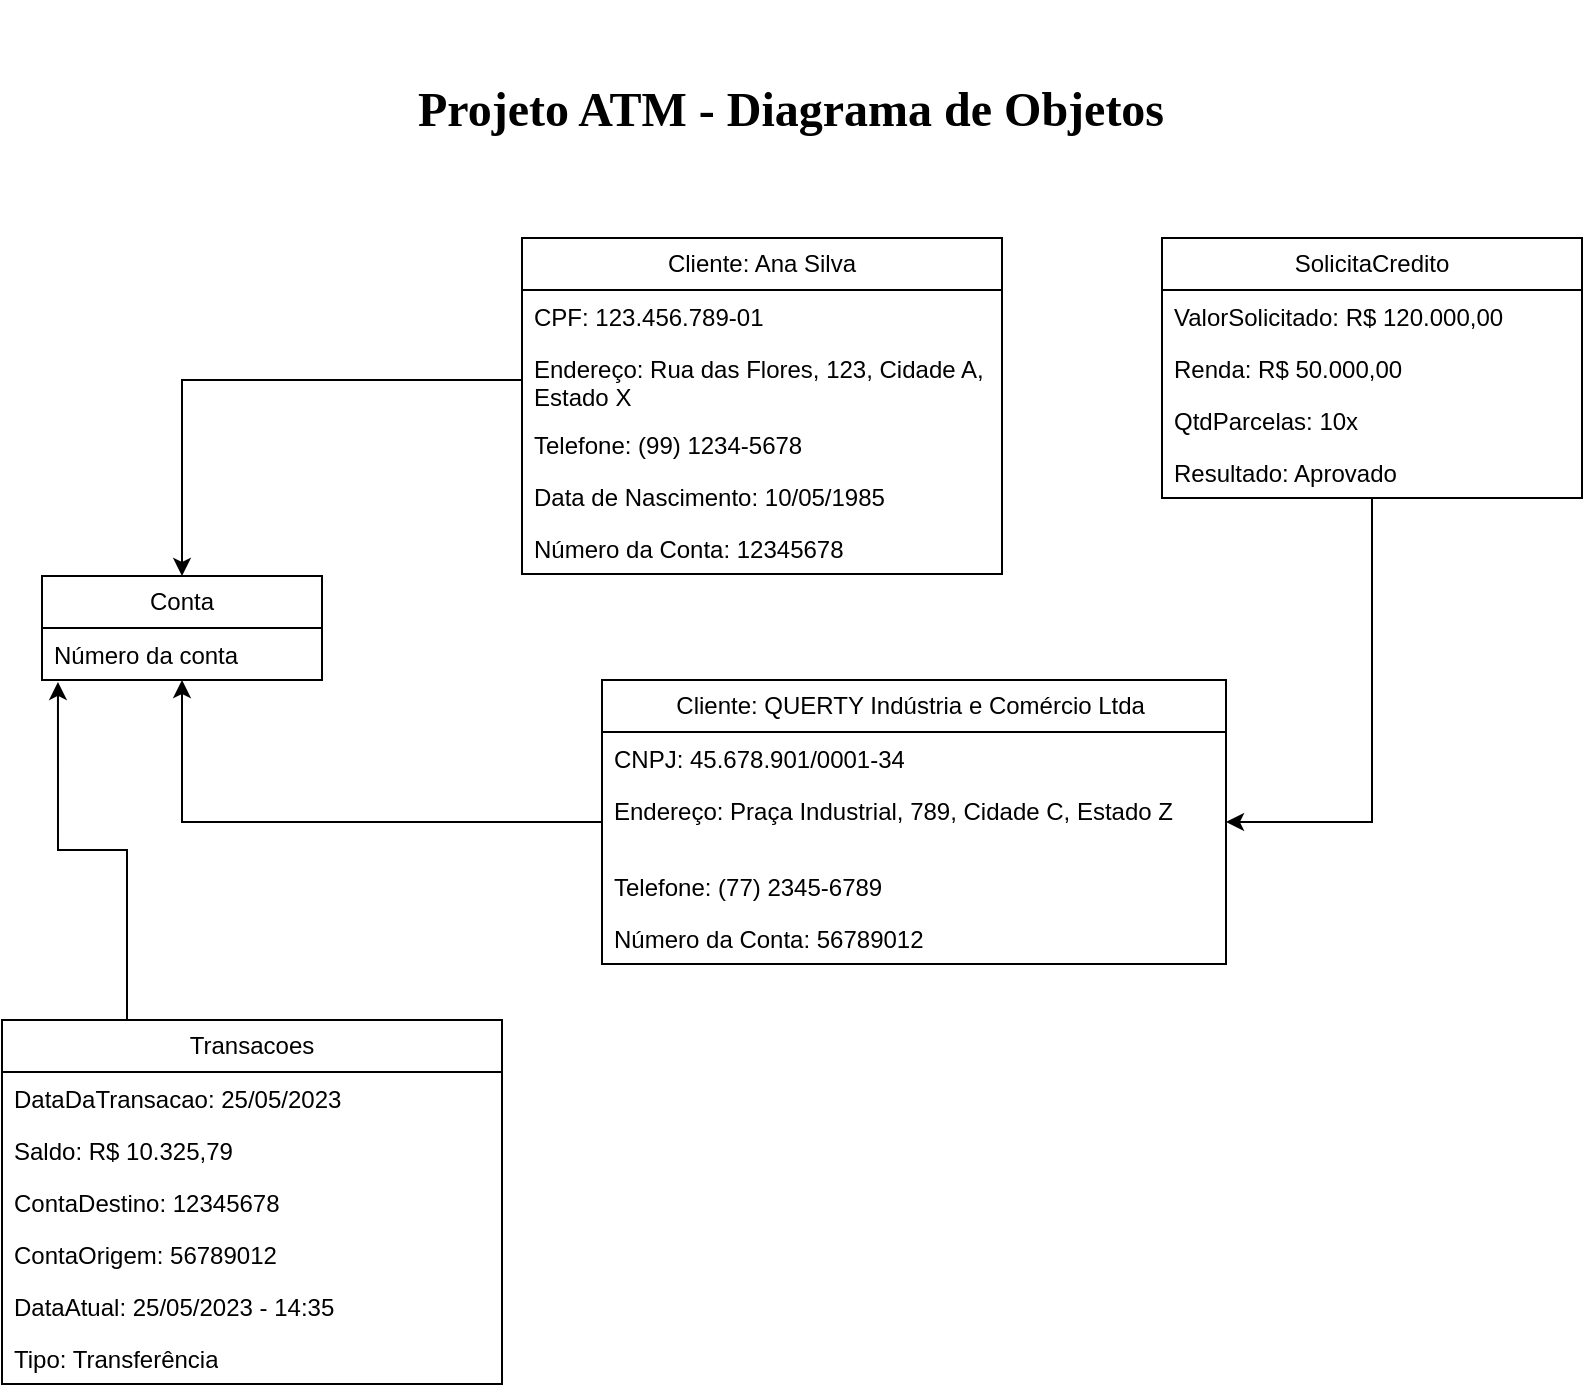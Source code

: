 <mxfile version="21.3.3" type="github">
  <diagram name="Página-1" id="adhc-KstXMqRdrv42Fe_">
    <mxGraphModel dx="1046" dy="439" grid="1" gridSize="10" guides="1" tooltips="1" connect="1" arrows="1" fold="1" page="1" pageScale="1" pageWidth="827" pageHeight="1169" math="0" shadow="0">
      <root>
        <mxCell id="0" />
        <mxCell id="1" parent="0" />
        <mxCell id="uddF3iHvP1fZJk8_ECZJ-1" value="Cliente: Ana Silva " style="swimlane;fontStyle=0;childLayout=stackLayout;horizontal=1;startSize=26;fillColor=none;horizontalStack=0;resizeParent=1;resizeParentMax=0;resizeLast=0;collapsible=1;marginBottom=0;whiteSpace=wrap;html=1;" vertex="1" parent="1">
          <mxGeometry x="280" y="159" width="240" height="168" as="geometry" />
        </mxCell>
        <mxCell id="uddF3iHvP1fZJk8_ECZJ-2" value="CPF: 123.456.789-01" style="text;strokeColor=none;fillColor=none;align=left;verticalAlign=top;spacingLeft=4;spacingRight=4;overflow=hidden;rotatable=0;points=[[0,0.5],[1,0.5]];portConstraint=eastwest;whiteSpace=wrap;html=1;" vertex="1" parent="uddF3iHvP1fZJk8_ECZJ-1">
          <mxGeometry y="26" width="240" height="26" as="geometry" />
        </mxCell>
        <mxCell id="uddF3iHvP1fZJk8_ECZJ-3" value="Endereço: Rua das Flores, 123, Cidade A, Estado X" style="text;strokeColor=none;fillColor=none;align=left;verticalAlign=top;spacingLeft=4;spacingRight=4;overflow=hidden;rotatable=0;points=[[0,0.5],[1,0.5]];portConstraint=eastwest;whiteSpace=wrap;html=1;" vertex="1" parent="uddF3iHvP1fZJk8_ECZJ-1">
          <mxGeometry y="52" width="240" height="38" as="geometry" />
        </mxCell>
        <mxCell id="uddF3iHvP1fZJk8_ECZJ-4" value="Telefone: (99) 1234-5678" style="text;strokeColor=none;fillColor=none;align=left;verticalAlign=top;spacingLeft=4;spacingRight=4;overflow=hidden;rotatable=0;points=[[0,0.5],[1,0.5]];portConstraint=eastwest;whiteSpace=wrap;html=1;" vertex="1" parent="uddF3iHvP1fZJk8_ECZJ-1">
          <mxGeometry y="90" width="240" height="26" as="geometry" />
        </mxCell>
        <mxCell id="uddF3iHvP1fZJk8_ECZJ-5" value="Data de Nascimento: 10/05/1985" style="text;strokeColor=none;fillColor=none;align=left;verticalAlign=top;spacingLeft=4;spacingRight=4;overflow=hidden;rotatable=0;points=[[0,0.5],[1,0.5]];portConstraint=eastwest;whiteSpace=wrap;html=1;" vertex="1" parent="uddF3iHvP1fZJk8_ECZJ-1">
          <mxGeometry y="116" width="240" height="26" as="geometry" />
        </mxCell>
        <mxCell id="uddF3iHvP1fZJk8_ECZJ-6" value="Número da Conta: 12345678" style="text;strokeColor=none;fillColor=none;align=left;verticalAlign=top;spacingLeft=4;spacingRight=4;overflow=hidden;rotatable=0;points=[[0,0.5],[1,0.5]];portConstraint=eastwest;whiteSpace=wrap;html=1;" vertex="1" parent="uddF3iHvP1fZJk8_ECZJ-1">
          <mxGeometry y="142" width="240" height="26" as="geometry" />
        </mxCell>
        <mxCell id="uddF3iHvP1fZJk8_ECZJ-22" style="edgeStyle=orthogonalEdgeStyle;rounded=0;orthogonalLoop=1;jettySize=auto;html=1;exitX=0.5;exitY=1;exitDx=0;exitDy=0;entryX=1;entryY=0.5;entryDx=0;entryDy=0;" edge="1" parent="1" source="uddF3iHvP1fZJk8_ECZJ-7" target="uddF3iHvP1fZJk8_ECZJ-14">
          <mxGeometry relative="1" as="geometry" />
        </mxCell>
        <mxCell id="uddF3iHvP1fZJk8_ECZJ-7" value="SolicitaCredito" style="swimlane;fontStyle=0;childLayout=stackLayout;horizontal=1;startSize=26;fillColor=none;horizontalStack=0;resizeParent=1;resizeParentMax=0;resizeLast=0;collapsible=1;marginBottom=0;whiteSpace=wrap;html=1;" vertex="1" parent="1">
          <mxGeometry x="600" y="159" width="210" height="130" as="geometry" />
        </mxCell>
        <mxCell id="uddF3iHvP1fZJk8_ECZJ-11" value="ValorSolicitado: R$ 120.000,00" style="text;strokeColor=none;fillColor=none;align=left;verticalAlign=top;spacingLeft=4;spacingRight=4;overflow=hidden;rotatable=0;points=[[0,0.5],[1,0.5]];portConstraint=eastwest;whiteSpace=wrap;html=1;" vertex="1" parent="uddF3iHvP1fZJk8_ECZJ-7">
          <mxGeometry y="26" width="210" height="26" as="geometry" />
        </mxCell>
        <mxCell id="uddF3iHvP1fZJk8_ECZJ-9" value="Renda: R$ 50.000,00" style="text;strokeColor=none;fillColor=none;align=left;verticalAlign=top;spacingLeft=4;spacingRight=4;overflow=hidden;rotatable=0;points=[[0,0.5],[1,0.5]];portConstraint=eastwest;whiteSpace=wrap;html=1;" vertex="1" parent="uddF3iHvP1fZJk8_ECZJ-7">
          <mxGeometry y="52" width="210" height="26" as="geometry" />
        </mxCell>
        <mxCell id="uddF3iHvP1fZJk8_ECZJ-10" value="QtdParcelas: 10x " style="text;strokeColor=none;fillColor=none;align=left;verticalAlign=top;spacingLeft=4;spacingRight=4;overflow=hidden;rotatable=0;points=[[0,0.5],[1,0.5]];portConstraint=eastwest;whiteSpace=wrap;html=1;" vertex="1" parent="uddF3iHvP1fZJk8_ECZJ-7">
          <mxGeometry y="78" width="210" height="26" as="geometry" />
        </mxCell>
        <mxCell id="uddF3iHvP1fZJk8_ECZJ-18" value="Resultado: Aprovado" style="text;strokeColor=none;fillColor=none;align=left;verticalAlign=top;spacingLeft=4;spacingRight=4;overflow=hidden;rotatable=0;points=[[0,0.5],[1,0.5]];portConstraint=eastwest;whiteSpace=wrap;html=1;" vertex="1" parent="uddF3iHvP1fZJk8_ECZJ-7">
          <mxGeometry y="104" width="210" height="26" as="geometry" />
        </mxCell>
        <mxCell id="uddF3iHvP1fZJk8_ECZJ-12" value="Cliente: QUERTY Indústria e Comércio Ltda&amp;nbsp; " style="swimlane;fontStyle=0;childLayout=stackLayout;horizontal=1;startSize=26;fillColor=none;horizontalStack=0;resizeParent=1;resizeParentMax=0;resizeLast=0;collapsible=1;marginBottom=0;whiteSpace=wrap;html=1;" vertex="1" parent="1">
          <mxGeometry x="320" y="380" width="312" height="142" as="geometry" />
        </mxCell>
        <mxCell id="uddF3iHvP1fZJk8_ECZJ-13" value="CNPJ: 45.678.901/0001-34" style="text;strokeColor=none;fillColor=none;align=left;verticalAlign=top;spacingLeft=4;spacingRight=4;overflow=hidden;rotatable=0;points=[[0,0.5],[1,0.5]];portConstraint=eastwest;whiteSpace=wrap;html=1;" vertex="1" parent="uddF3iHvP1fZJk8_ECZJ-12">
          <mxGeometry y="26" width="312" height="26" as="geometry" />
        </mxCell>
        <mxCell id="uddF3iHvP1fZJk8_ECZJ-14" value="Endereço: Praça Industrial, 789, Cidade C, Estado Z" style="text;strokeColor=none;fillColor=none;align=left;verticalAlign=top;spacingLeft=4;spacingRight=4;overflow=hidden;rotatable=0;points=[[0,0.5],[1,0.5]];portConstraint=eastwest;whiteSpace=wrap;html=1;" vertex="1" parent="uddF3iHvP1fZJk8_ECZJ-12">
          <mxGeometry y="52" width="312" height="38" as="geometry" />
        </mxCell>
        <mxCell id="uddF3iHvP1fZJk8_ECZJ-15" value="Telefone: (77) 2345-6789" style="text;strokeColor=none;fillColor=none;align=left;verticalAlign=top;spacingLeft=4;spacingRight=4;overflow=hidden;rotatable=0;points=[[0,0.5],[1,0.5]];portConstraint=eastwest;whiteSpace=wrap;html=1;" vertex="1" parent="uddF3iHvP1fZJk8_ECZJ-12">
          <mxGeometry y="90" width="312" height="26" as="geometry" />
        </mxCell>
        <mxCell id="uddF3iHvP1fZJk8_ECZJ-16" value="Número da Conta: 56789012" style="text;strokeColor=none;fillColor=none;align=left;verticalAlign=top;spacingLeft=4;spacingRight=4;overflow=hidden;rotatable=0;points=[[0,0.5],[1,0.5]];portConstraint=eastwest;whiteSpace=wrap;html=1;" vertex="1" parent="uddF3iHvP1fZJk8_ECZJ-12">
          <mxGeometry y="116" width="312" height="26" as="geometry" />
        </mxCell>
        <mxCell id="uddF3iHvP1fZJk8_ECZJ-23" value="Conta" style="swimlane;fontStyle=0;childLayout=stackLayout;horizontal=1;startSize=26;fillColor=none;horizontalStack=0;resizeParent=1;resizeParentMax=0;resizeLast=0;collapsible=1;marginBottom=0;whiteSpace=wrap;html=1;" vertex="1" parent="1">
          <mxGeometry x="40" y="328" width="140" height="52" as="geometry" />
        </mxCell>
        <mxCell id="uddF3iHvP1fZJk8_ECZJ-26" value="Número da conta" style="text;strokeColor=none;fillColor=none;align=left;verticalAlign=top;spacingLeft=4;spacingRight=4;overflow=hidden;rotatable=0;points=[[0,0.5],[1,0.5]];portConstraint=eastwest;whiteSpace=wrap;html=1;" vertex="1" parent="uddF3iHvP1fZJk8_ECZJ-23">
          <mxGeometry y="26" width="140" height="26" as="geometry" />
        </mxCell>
        <mxCell id="uddF3iHvP1fZJk8_ECZJ-27" style="edgeStyle=orthogonalEdgeStyle;rounded=0;orthogonalLoop=1;jettySize=auto;html=1;exitX=0;exitY=0.5;exitDx=0;exitDy=0;entryX=0.5;entryY=1;entryDx=0;entryDy=0;" edge="1" parent="1" source="uddF3iHvP1fZJk8_ECZJ-14" target="uddF3iHvP1fZJk8_ECZJ-23">
          <mxGeometry relative="1" as="geometry" />
        </mxCell>
        <mxCell id="uddF3iHvP1fZJk8_ECZJ-28" style="edgeStyle=orthogonalEdgeStyle;rounded=0;orthogonalLoop=1;jettySize=auto;html=1;exitX=0;exitY=0.5;exitDx=0;exitDy=0;entryX=0.5;entryY=0;entryDx=0;entryDy=0;" edge="1" parent="1" source="uddF3iHvP1fZJk8_ECZJ-3" target="uddF3iHvP1fZJk8_ECZJ-23">
          <mxGeometry relative="1" as="geometry" />
        </mxCell>
        <mxCell id="uddF3iHvP1fZJk8_ECZJ-43" style="edgeStyle=orthogonalEdgeStyle;rounded=0;orthogonalLoop=1;jettySize=auto;html=1;exitX=0.25;exitY=0;exitDx=0;exitDy=0;entryX=0.057;entryY=1.038;entryDx=0;entryDy=0;entryPerimeter=0;" edge="1" parent="1" source="uddF3iHvP1fZJk8_ECZJ-33" target="uddF3iHvP1fZJk8_ECZJ-26">
          <mxGeometry relative="1" as="geometry" />
        </mxCell>
        <mxCell id="uddF3iHvP1fZJk8_ECZJ-33" value="Transacoes" style="swimlane;fontStyle=0;childLayout=stackLayout;horizontal=1;startSize=26;fillColor=none;horizontalStack=0;resizeParent=1;resizeParentMax=0;resizeLast=0;collapsible=1;marginBottom=0;whiteSpace=wrap;html=1;" vertex="1" parent="1">
          <mxGeometry x="20" y="550" width="250" height="182" as="geometry" />
        </mxCell>
        <mxCell id="uddF3iHvP1fZJk8_ECZJ-34" value="DataDaTransacao: 25/05/2023" style="text;strokeColor=none;fillColor=none;align=left;verticalAlign=top;spacingLeft=4;spacingRight=4;overflow=hidden;rotatable=0;points=[[0,0.5],[1,0.5]];portConstraint=eastwest;whiteSpace=wrap;html=1;" vertex="1" parent="uddF3iHvP1fZJk8_ECZJ-33">
          <mxGeometry y="26" width="250" height="26" as="geometry" />
        </mxCell>
        <mxCell id="uddF3iHvP1fZJk8_ECZJ-35" value="Saldo: R$ 10.325,79" style="text;strokeColor=none;fillColor=none;align=left;verticalAlign=top;spacingLeft=4;spacingRight=4;overflow=hidden;rotatable=0;points=[[0,0.5],[1,0.5]];portConstraint=eastwest;whiteSpace=wrap;html=1;" vertex="1" parent="uddF3iHvP1fZJk8_ECZJ-33">
          <mxGeometry y="52" width="250" height="26" as="geometry" />
        </mxCell>
        <mxCell id="uddF3iHvP1fZJk8_ECZJ-36" value="ContaDestino: 12345678 " style="text;strokeColor=none;fillColor=none;align=left;verticalAlign=top;spacingLeft=4;spacingRight=4;overflow=hidden;rotatable=0;points=[[0,0.5],[1,0.5]];portConstraint=eastwest;whiteSpace=wrap;html=1;" vertex="1" parent="uddF3iHvP1fZJk8_ECZJ-33">
          <mxGeometry y="78" width="250" height="26" as="geometry" />
        </mxCell>
        <mxCell id="uddF3iHvP1fZJk8_ECZJ-37" value="ContaOrigem: 56789012" style="text;strokeColor=none;fillColor=none;align=left;verticalAlign=top;spacingLeft=4;spacingRight=4;overflow=hidden;rotatable=0;points=[[0,0.5],[1,0.5]];portConstraint=eastwest;whiteSpace=wrap;html=1;" vertex="1" parent="uddF3iHvP1fZJk8_ECZJ-33">
          <mxGeometry y="104" width="250" height="26" as="geometry" />
        </mxCell>
        <mxCell id="uddF3iHvP1fZJk8_ECZJ-38" value="DataAtual: 25/05/2023 - 14:35" style="text;strokeColor=none;fillColor=none;align=left;verticalAlign=top;spacingLeft=4;spacingRight=4;overflow=hidden;rotatable=0;points=[[0,0.5],[1,0.5]];portConstraint=eastwest;whiteSpace=wrap;html=1;" vertex="1" parent="uddF3iHvP1fZJk8_ECZJ-33">
          <mxGeometry y="130" width="250" height="26" as="geometry" />
        </mxCell>
        <mxCell id="uddF3iHvP1fZJk8_ECZJ-45" value="Tipo: Transferência" style="text;strokeColor=none;fillColor=none;align=left;verticalAlign=top;spacingLeft=4;spacingRight=4;overflow=hidden;rotatable=0;points=[[0,0.5],[1,0.5]];portConstraint=eastwest;whiteSpace=wrap;html=1;" vertex="1" parent="uddF3iHvP1fZJk8_ECZJ-33">
          <mxGeometry y="156" width="250" height="26" as="geometry" />
        </mxCell>
        <mxCell id="uddF3iHvP1fZJk8_ECZJ-44" value="&lt;font style=&quot;font-size: 24px;&quot;&gt;&lt;span id=&quot;page14R_mcid0&quot; class=&quot;markedContent&quot;&gt;&lt;/span&gt;&lt;font face=&quot;Times New Roman&quot;&gt;&lt;span id=&quot;page14R_mcid1&quot; class=&quot;markedContent&quot;&gt;&lt;br role=&quot;presentation&quot;&gt;&lt;b&gt;&lt;span dir=&quot;ltr&quot; role=&quot;presentation&quot; style=&quot;left: calc(var(--scale-factor)*222.90px); top: calc(var(--scale-factor)*69.41px); transform: scaleX(0.9);&quot;&gt;Projeto ATM - Diagrama&lt;/span&gt;&lt;/b&gt;&lt;/span&gt;&lt;span id=&quot;page14R_mcid2&quot; class=&quot;markedContent&quot;&gt;&lt;b&gt;&lt;span dir=&quot;ltr&quot; role=&quot;presentation&quot; style=&quot;left: calc(var(--scale-factor)*275.97px); top: calc(var(--scale-factor)*85.97px); transform: scaleX(0.923);&quot;&gt; de Objetos&lt;br&gt;&lt;/span&gt;&lt;/b&gt;&lt;/span&gt;&lt;/font&gt;&lt;/font&gt;" style="text;html=1;align=center;verticalAlign=middle;resizable=0;points=[];autosize=1;strokeColor=none;fillColor=none;" vertex="1" parent="1">
          <mxGeometry x="214" y="40" width="400" height="80" as="geometry" />
        </mxCell>
      </root>
    </mxGraphModel>
  </diagram>
</mxfile>

